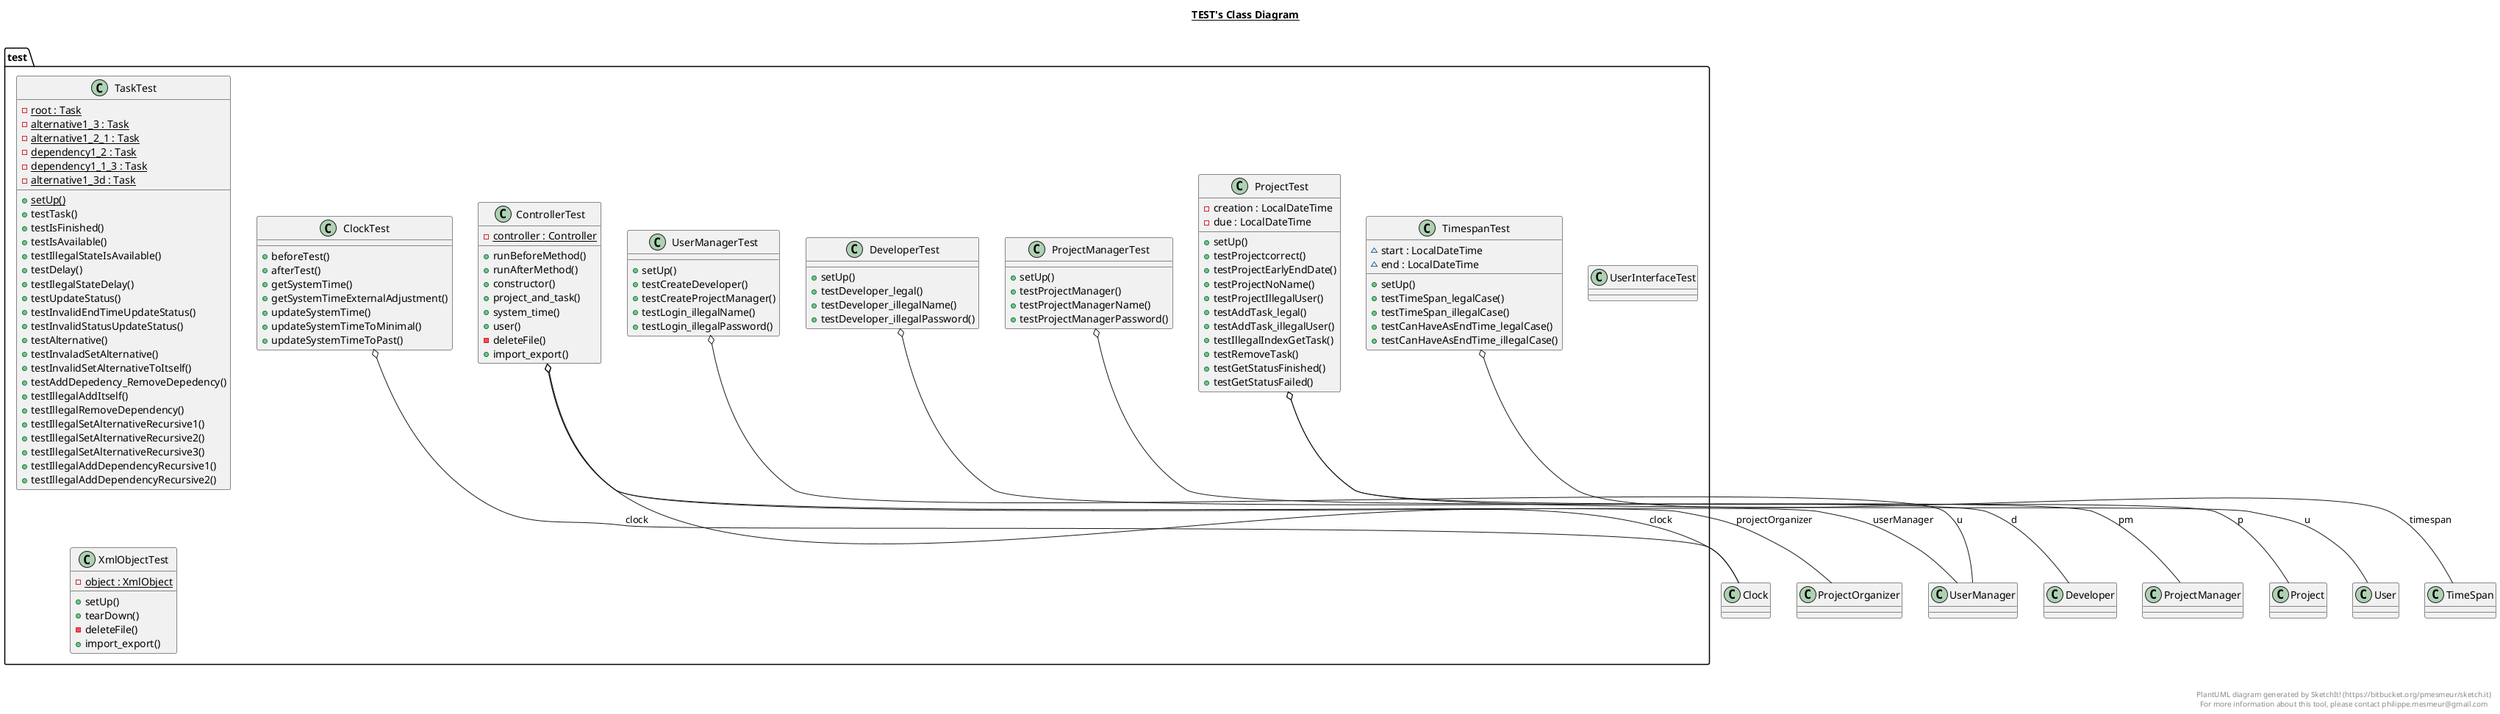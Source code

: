 @startuml

title __TEST's Class Diagram__\n

  package test {
    class ClockTest {
        + beforeTest()
        + afterTest()
        + getSystemTime()
        + getSystemTimeExternalAdjustment()
        + updateSystemTime()
        + updateSystemTimeToMinimal()
        + updateSystemTimeToPast()
    }
  }
  

  package test {
    class ControllerTest {
        {static} - controller : Controller
        + runBeforeMethod()
        + runAfterMethod()
        + constructor()
        + project_and_task()
        + system_time()
        + user()
        - deleteFile()
        + import_export()
    }
  }
  

  package test {
    class DeveloperTest {
        + setUp()
        + testDeveloper_legal()
        + testDeveloper_illegalName()
        + testDeveloper_illegalPassword()
    }
  }
  

  package test {
    class ProjectManagerTest {
        + setUp()
        + testProjectManager()
        + testProjectManagerName()
        + testProjectManagerPassword()
    }
  }
  

  package test {
    class ProjectTest {
        - creation : LocalDateTime
        - due : LocalDateTime
        + setUp()
        + testProjectcorrect()
        + testProjectEarlyEndDate()
        + testProjectNoName()
        + testProjectIllegalUser()
        + testAddTask_legal()
        + testAddTask_illegalUser()
        + testIllegalIndexGetTask()
        + testRemoveTask()
        + testGetStatusFinished()
        + testGetStatusFailed()
    }
  }
  

  package test {
    class TaskTest {
        {static} - root : Task
        {static} - alternative1_3 : Task
        {static} - alternative1_2_1 : Task
        {static} - dependency1_2 : Task
        {static} - dependency1_1_3 : Task
        {static} - alternative1_3d : Task
        {static} + setUp()
        + testTask()
        + testIsFinished()
        + testIsAvailable()
        + testIllegalStateIsAvailable()
        + testDelay()
        + testIlegalStateDelay()
        + testUpdateStatus()
        + testInvalidEndTimeUpdateStatus()
        + testInvalidStatusUpdateStatus()
        + testAlternative()
        + testInvaladSetAlternative()
        + testInvalidSetAlternativeToItself()
        + testAddDepedency_RemoveDepedency()
        + testIllegalAddItself()
        + testIllegalRemoveDependency()
        + testIllegalSetAlternativeRecursive1()
        + testIllegalSetAlternativeRecursive2()
        + testIllegalSetAlternativeRecursive3()
        + testIllegalAddDependencyRecursive1()
        + testIllegalAddDependencyRecursive2()
    }
  }
  

  package test {
    class TimespanTest {
        ~ start : LocalDateTime
        ~ end : LocalDateTime
        + setUp()
        + testTimeSpan_legalCase()
        + testTimeSpan_illegalCase()
        + testCanHaveAsEndTime_legalCase()
        + testCanHaveAsEndTime_illegalCase()
    }
  }
  

  package test {
    class UserInterfaceTest {
    }
  }
  

  package test {
    class UserManagerTest {
        + setUp()
        + testCreateDeveloper()
        + testCreateProjectManager()
        + testLogin_illegalName()
        + testLogin_illegalPassword()
    }
  }
  

  package test {
    class XmlObjectTest {
        {static} - object : XmlObject
        + setUp()
        + tearDown()
        - deleteFile()
        + import_export()
    }
  }
  

  ClockTest o-- Clock : clock
  ControllerTest o-- Clock : clock
  ControllerTest o-- ProjectOrganizer : projectOrganizer
  ControllerTest o-- UserManager : userManager
  DeveloperTest o-- Developer : d
  ProjectManagerTest o-- ProjectManager : pm
  ProjectTest o-- Project : p
  ProjectTest o-- User : u
  TimespanTest o-- TimeSpan : timespan
  UserManagerTest o-- UserManager : u


right footer


PlantUML diagram generated by SketchIt! (https://bitbucket.org/pmesmeur/sketch.it)
For more information about this tool, please contact philippe.mesmeur@gmail.com
endfooter

@enduml

